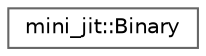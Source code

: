 digraph "Graphical Class Hierarchy"
{
 // LATEX_PDF_SIZE
  bgcolor="transparent";
  edge [fontname=Helvetica,fontsize=10,labelfontname=Helvetica,labelfontsize=10];
  node [fontname=Helvetica,fontsize=10,shape=box,height=0.2,width=0.4];
  rankdir="LR";
  Node0 [id="Node000000",label="mini_jit::Binary",height=0.2,width=0.4,color="grey40", fillcolor="white", style="filled",URL="$classmini__jit_1_1Binary.html",tooltip=" "];
}

